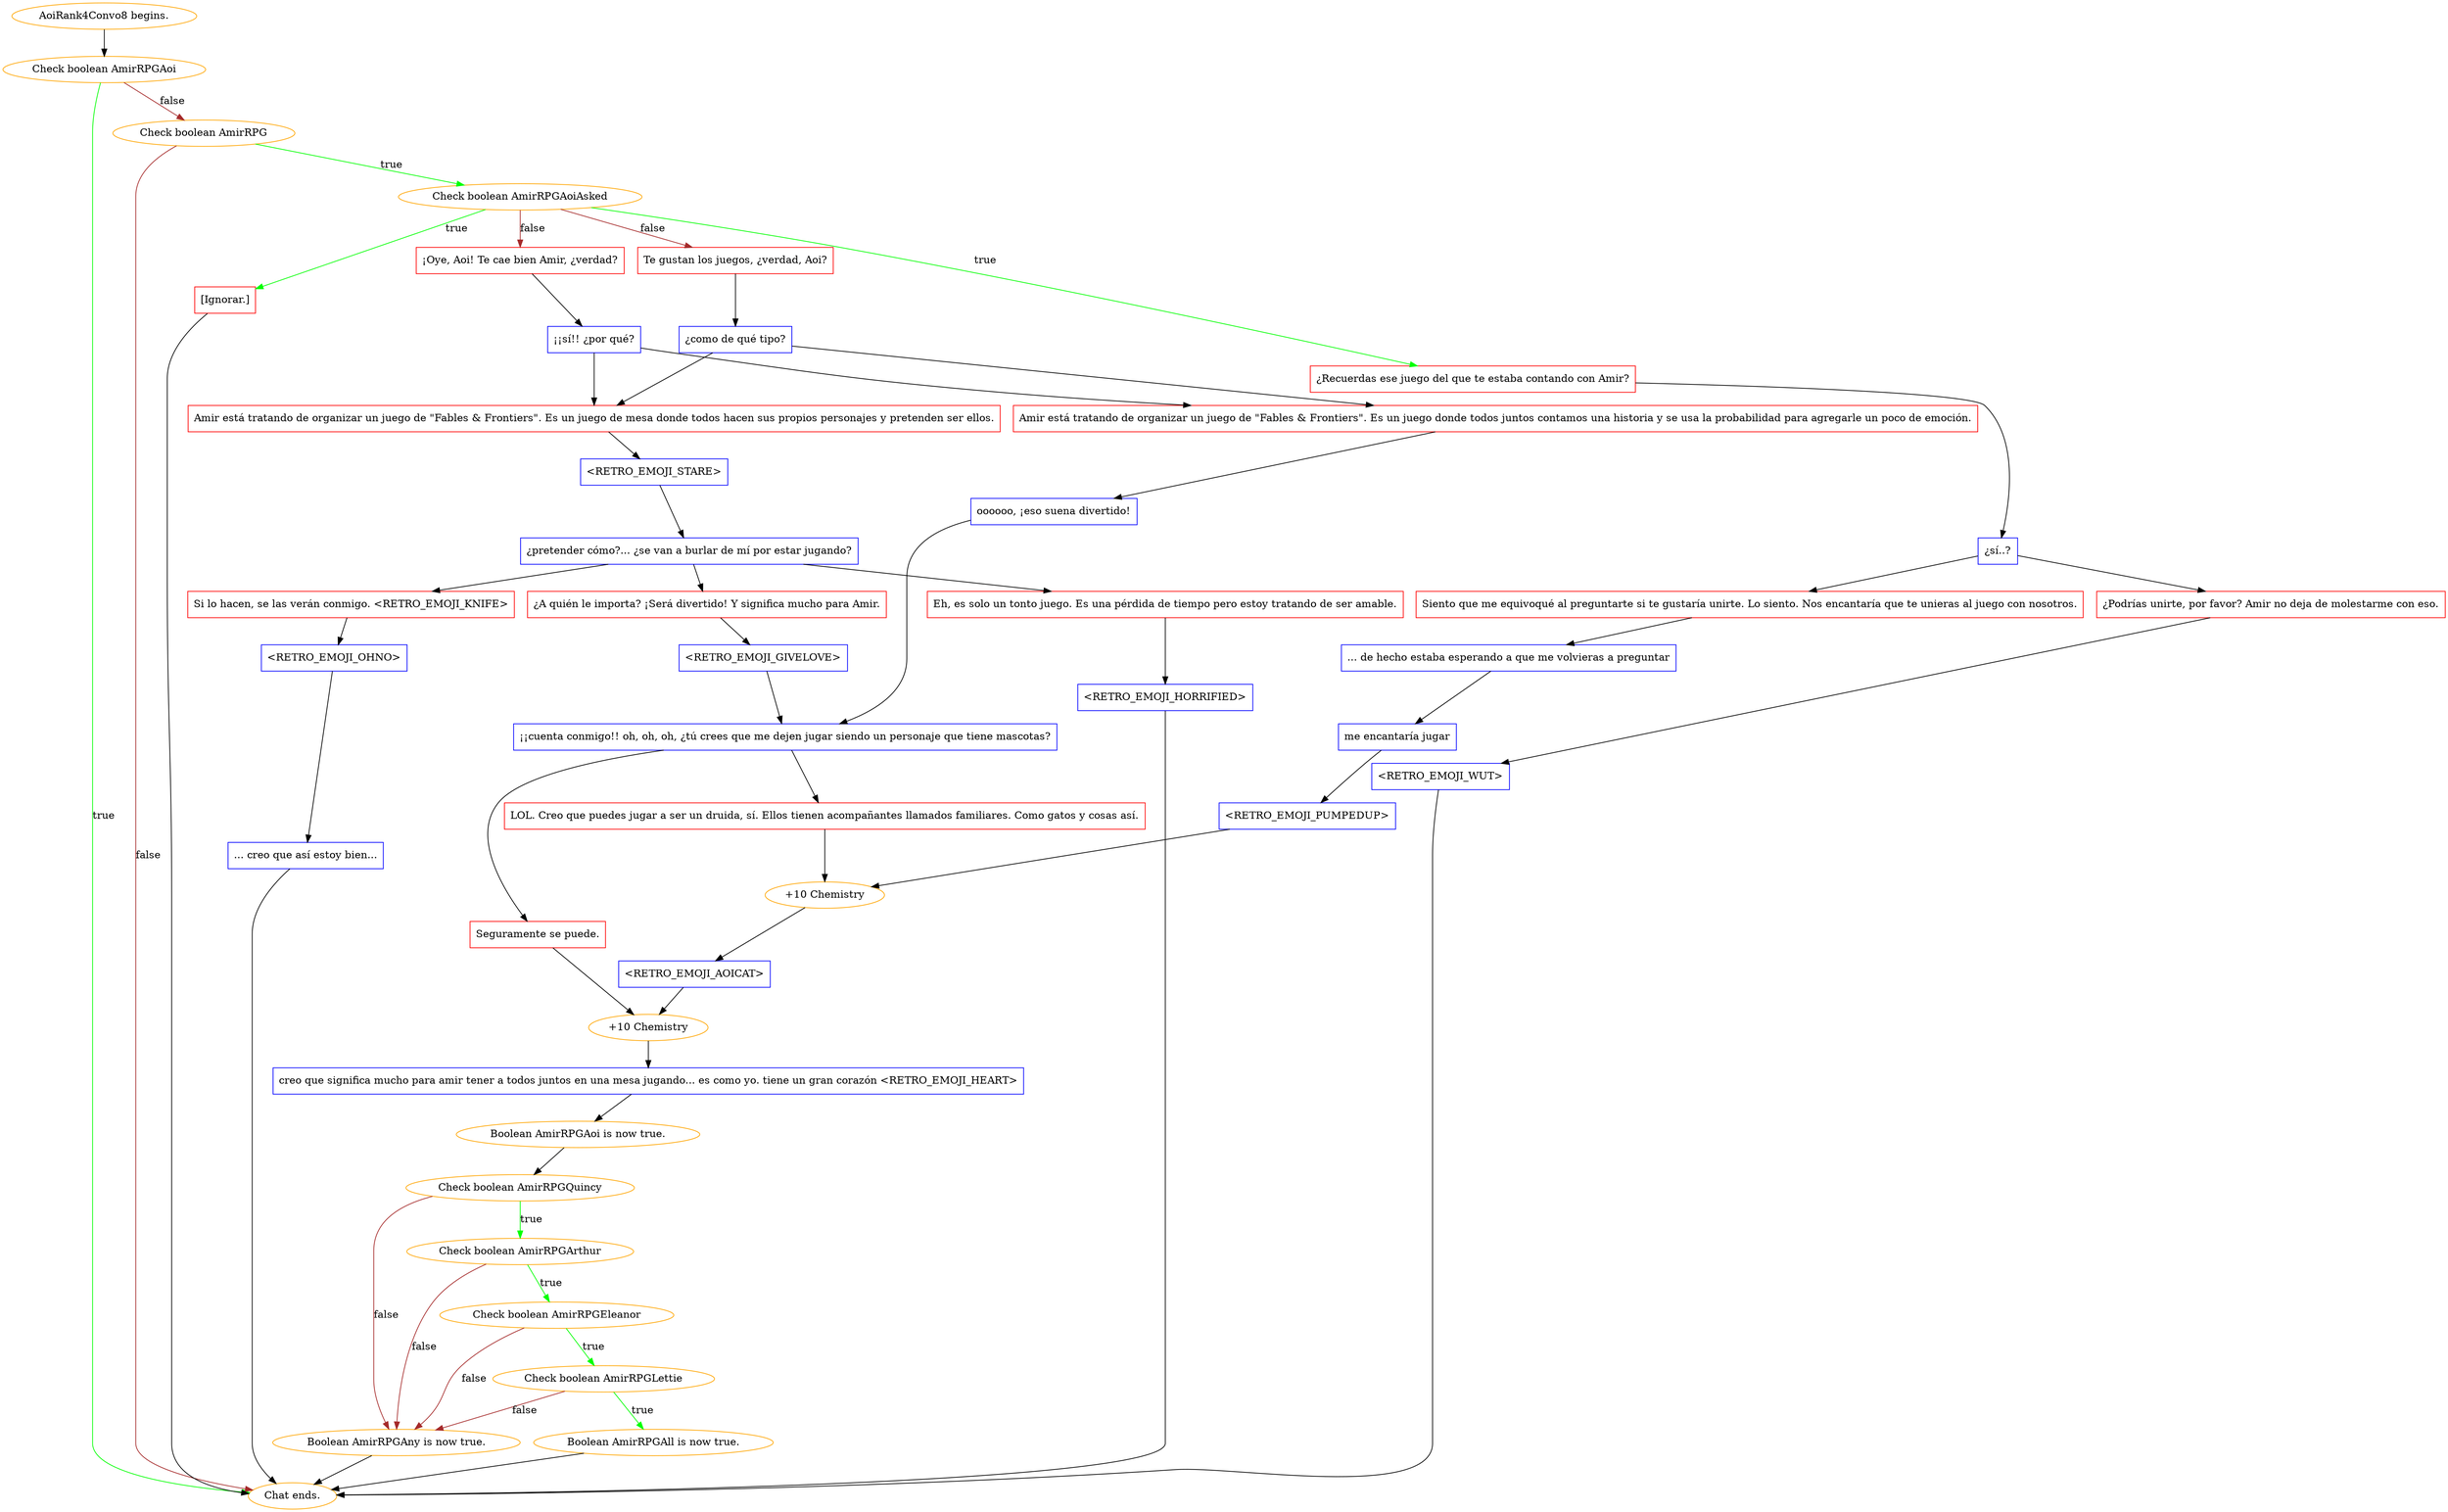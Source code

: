 digraph {
	"AoiRank4Convo8 begins." [color=orange];
		"AoiRank4Convo8 begins." -> j3630877685;
	j3630877685 [label="Check boolean AmirRPGAoi",color=orange];
		j3630877685 -> "Chat ends." [label=true,color=green];
		j3630877685 -> j1747703161 [label=false,color=brown];
	"Chat ends." [color=orange];
	j1747703161 [label="Check boolean AmirRPG",color=orange];
		j1747703161 -> j335162683 [label=true,color=green];
		j1747703161 -> "Chat ends." [label=false,color=brown];
	j335162683 [label="Check boolean AmirRPGAoiAsked",color=orange];
		j335162683 -> j3974467509 [label=true,color=green];
		j335162683 -> j1547484525 [label=true,color=green];
		j335162683 -> j3901883867 [label=false,color=brown];
		j335162683 -> j893311231 [label=false,color=brown];
	j3974467509 [label="¿Recuerdas ese juego del que te estaba contando con Amir?",shape=box,color=red];
		j3974467509 -> j1422049188;
	j1547484525 [label="[Ignorar.]",shape=box,color=red];
		j1547484525 -> "Chat ends.";
	j3901883867 [label="¡Oye, Aoi! Te cae bien Amir, ¿verdad?",shape=box,color=red];
		j3901883867 -> j1206255017;
	j893311231 [label="Te gustan los juegos, ¿verdad, Aoi?",shape=box,color=red];
		j893311231 -> j267028020;
	j1422049188 [label="¿sí..?",shape=box,color=blue];
		j1422049188 -> j2502481962;
		j1422049188 -> j3425999157;
	j1206255017 [label="¡¡sí!! ¿por qué?",shape=box,color=blue];
		j1206255017 -> j675924409;
		j1206255017 -> j1368223104;
	j267028020 [label="¿como de qué tipo?",shape=box,color=blue];
		j267028020 -> j675924409;
		j267028020 -> j1368223104;
	j2502481962 [label="Siento que me equivoqué al preguntarte si te gustaría unirte. Lo siento. Nos encantaría que te unieras al juego con nosotros.",shape=box,color=red];
		j2502481962 -> j2736667402;
	j3425999157 [label="¿Podrías unirte, por favor? Amir no deja de molestarme con eso.",shape=box,color=red];
		j3425999157 -> j15359107;
	j675924409 [label="Amir está tratando de organizar un juego de \"Fables & Frontiers\". Es un juego de mesa donde todos hacen sus propios personajes y pretenden ser ellos.",shape=box,color=red];
		j675924409 -> j1559889542;
	j1368223104 [label="Amir está tratando de organizar un juego de \"Fables & Frontiers\". Es un juego donde todos juntos contamos una historia y se usa la probabilidad para agregarle un poco de emoción.",shape=box,color=red];
		j1368223104 -> j1173520067;
	j2736667402 [label="... de hecho estaba esperando a que me volvieras a preguntar",shape=box,color=blue];
		j2736667402 -> j3732588878;
	j15359107 [label="<RETRO_EMOJI_WUT>",shape=box,color=blue];
		j15359107 -> "Chat ends.";
	j1559889542 [label="<RETRO_EMOJI_STARE>",shape=box,color=blue];
		j1559889542 -> j1680923809;
	j1173520067 [label="oooooo, ¡eso suena divertido!",shape=box,color=blue];
		j1173520067 -> j3998178507;
	j3732588878 [label="me encantaría jugar",shape=box,color=blue];
		j3732588878 -> j326151878;
	j1680923809 [label="¿pretender cómo?... ¿se van a burlar de mí por estar jugando?",shape=box,color=blue];
		j1680923809 -> j2337149108;
		j1680923809 -> j1058212294;
		j1680923809 -> j3548894585;
	j3998178507 [label="¡¡cuenta conmigo!! oh, oh, oh, ¿tú crees que me dejen jugar siendo un personaje que tiene mascotas?",shape=box,color=blue];
		j3998178507 -> j2853051331;
		j3998178507 -> j2441549216;
	j326151878 [label="<RETRO_EMOJI_PUMPEDUP>",shape=box,color=blue];
		j326151878 -> j1043390998;
	j2337149108 [label="Eh, es solo un tonto juego. Es una pérdida de tiempo pero estoy tratando de ser amable.",shape=box,color=red];
		j2337149108 -> j4081928315;
	j1058212294 [label="Si lo hacen, se las verán conmigo. <RETRO_EMOJI_KNIFE>",shape=box,color=red];
		j1058212294 -> j1027220683;
	j3548894585 [label="¿A quién le importa? ¡Será divertido! Y significa mucho para Amir.",shape=box,color=red];
		j3548894585 -> j3165876172;
	j2853051331 [label="LOL. Creo que puedes jugar a ser un druida, sí. Ellos tienen acompañantes llamados familiares. Como gatos y cosas así.",shape=box,color=red];
		j2853051331 -> j1043390998;
	j2441549216 [label="Seguramente se puede.",shape=box,color=red];
		j2441549216 -> j342964145;
	j1043390998 [label="+10 Chemistry",color=orange];
		j1043390998 -> j3753357674;
	j4081928315 [label="<RETRO_EMOJI_HORRIFIED>",shape=box,color=blue];
		j4081928315 -> "Chat ends.";
	j1027220683 [label="<RETRO_EMOJI_OHNO>",shape=box,color=blue];
		j1027220683 -> j1266710238;
	j3165876172 [label="<RETRO_EMOJI_GIVELOVE>",shape=box,color=blue];
		j3165876172 -> j3998178507;
	j342964145 [label="+10 Chemistry",color=orange];
		j342964145 -> j566376593;
	j3753357674 [label="<RETRO_EMOJI_AOICAT>",shape=box,color=blue];
		j3753357674 -> j342964145;
	j1266710238 [label="... creo que así estoy bien...",shape=box,color=blue];
		j1266710238 -> "Chat ends.";
	j566376593 [label="creo que significa mucho para amir tener a todos juntos en una mesa jugando... es como yo. tiene un gran corazón <RETRO_EMOJI_HEART>",shape=box,color=blue];
		j566376593 -> j546910623;
	j546910623 [label="Boolean AmirRPGAoi is now true.",color=orange];
		j546910623 -> j2400812162;
	j2400812162 [label="Check boolean AmirRPGQuincy",color=orange];
		j2400812162 -> j3150435516 [label=true,color=green];
		j2400812162 -> j1692268193 [label=false,color=brown];
	j3150435516 [label="Check boolean AmirRPGArthur",color=orange];
		j3150435516 -> j3356602255 [label=true,color=green];
		j3150435516 -> j1692268193 [label=false,color=brown];
	j1692268193 [label="Boolean AmirRPGAny is now true.",color=orange];
		j1692268193 -> "Chat ends.";
	j3356602255 [label="Check boolean AmirRPGEleanor",color=orange];
		j3356602255 -> j4187484636 [label=true,color=green];
		j3356602255 -> j1692268193 [label=false,color=brown];
	j4187484636 [label="Check boolean AmirRPGLettie",color=orange];
		j4187484636 -> j3798570005 [label=true,color=green];
		j4187484636 -> j1692268193 [label=false,color=brown];
	j3798570005 [label="Boolean AmirRPGAll is now true.",color=orange];
		j3798570005 -> "Chat ends.";
}